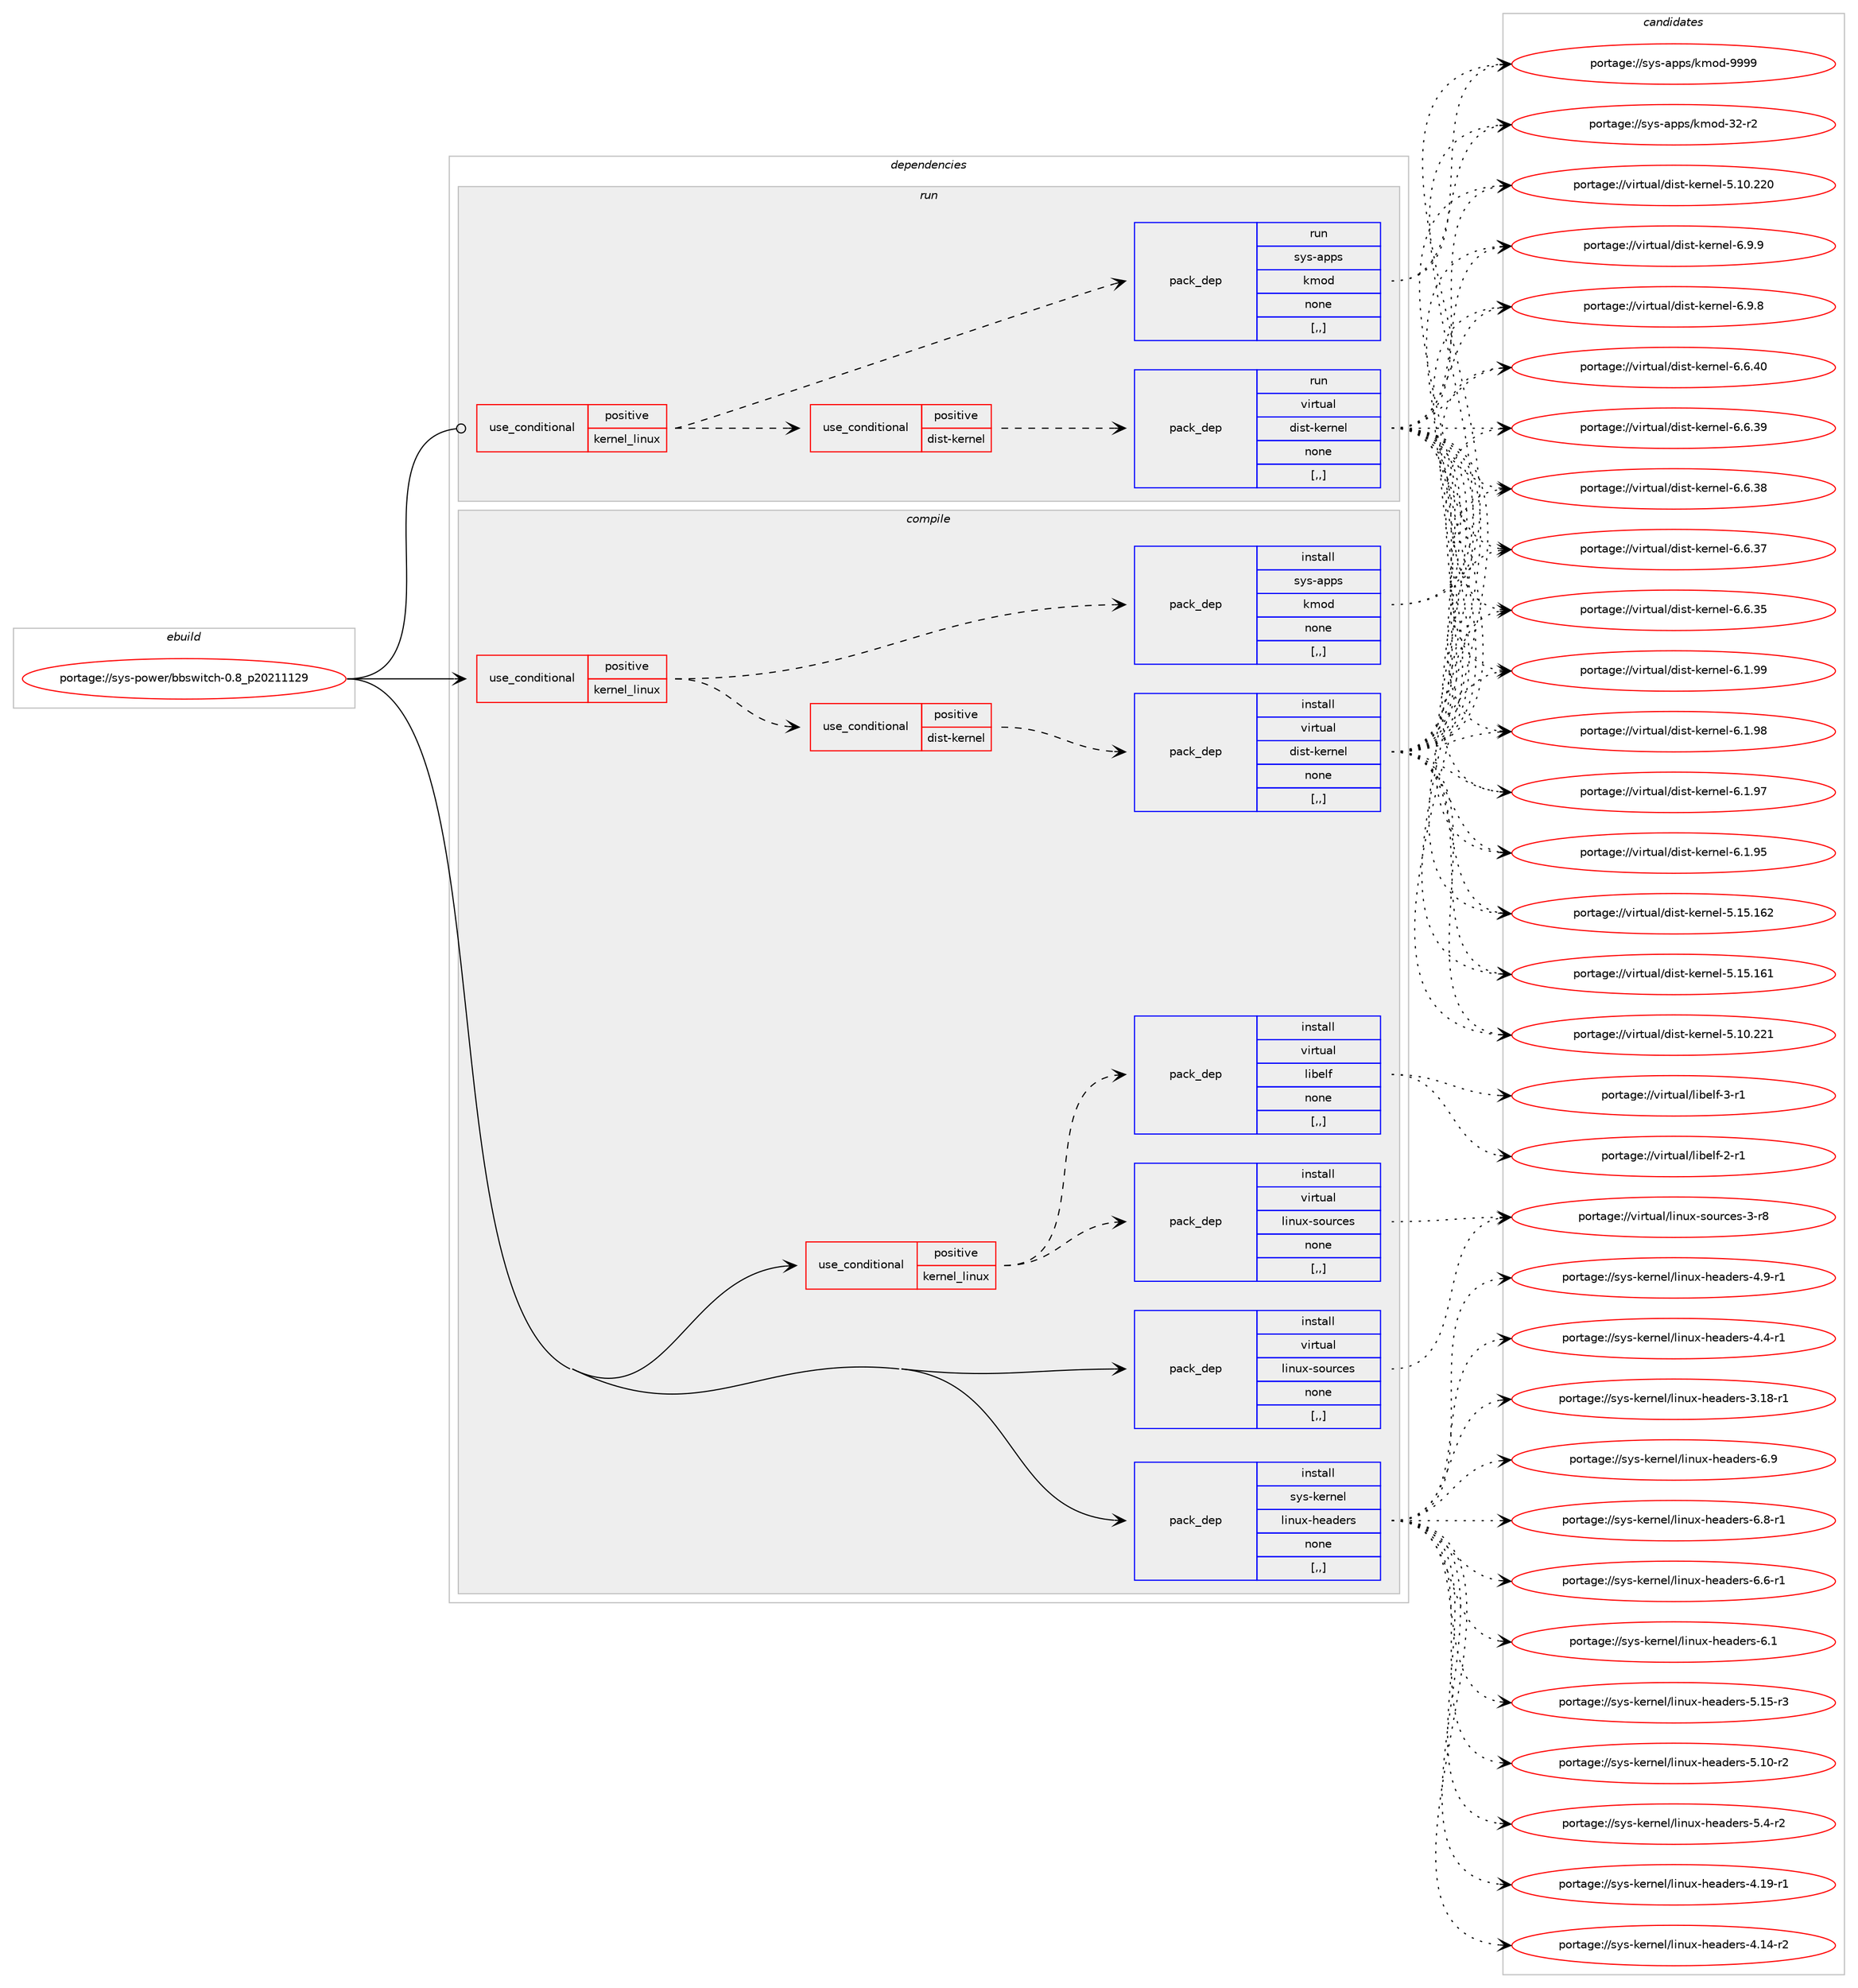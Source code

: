 digraph prolog {

# *************
# Graph options
# *************

newrank=true;
concentrate=true;
compound=true;
graph [rankdir=LR,fontname=Helvetica,fontsize=10,ranksep=1.5];#, ranksep=2.5, nodesep=0.2];
edge  [arrowhead=vee];
node  [fontname=Helvetica,fontsize=10];

# **********
# The ebuild
# **********

subgraph cluster_leftcol {
color=gray;
label=<<i>ebuild</i>>;
id [label="portage://sys-power/bbswitch-0.8_p20211129", color=red, width=4, href="../sys-power/bbswitch-0.8_p20211129.svg"];
}

# ****************
# The dependencies
# ****************

subgraph cluster_midcol {
color=gray;
label=<<i>dependencies</i>>;
subgraph cluster_compile {
fillcolor="#eeeeee";
style=filled;
label=<<i>compile</i>>;
subgraph cond117477 {
dependency440119 [label=<<TABLE BORDER="0" CELLBORDER="1" CELLSPACING="0" CELLPADDING="4"><TR><TD ROWSPAN="3" CELLPADDING="10">use_conditional</TD></TR><TR><TD>positive</TD></TR><TR><TD>kernel_linux</TD></TR></TABLE>>, shape=none, color=red];
subgraph pack319631 {
dependency440120 [label=<<TABLE BORDER="0" CELLBORDER="1" CELLSPACING="0" CELLPADDING="4" WIDTH="220"><TR><TD ROWSPAN="6" CELLPADDING="30">pack_dep</TD></TR><TR><TD WIDTH="110">install</TD></TR><TR><TD>sys-apps</TD></TR><TR><TD>kmod</TD></TR><TR><TD>none</TD></TR><TR><TD>[,,]</TD></TR></TABLE>>, shape=none, color=blue];
}
dependency440119:e -> dependency440120:w [weight=20,style="dashed",arrowhead="vee"];
subgraph cond117478 {
dependency440121 [label=<<TABLE BORDER="0" CELLBORDER="1" CELLSPACING="0" CELLPADDING="4"><TR><TD ROWSPAN="3" CELLPADDING="10">use_conditional</TD></TR><TR><TD>positive</TD></TR><TR><TD>dist-kernel</TD></TR></TABLE>>, shape=none, color=red];
subgraph pack319632 {
dependency440122 [label=<<TABLE BORDER="0" CELLBORDER="1" CELLSPACING="0" CELLPADDING="4" WIDTH="220"><TR><TD ROWSPAN="6" CELLPADDING="30">pack_dep</TD></TR><TR><TD WIDTH="110">install</TD></TR><TR><TD>virtual</TD></TR><TR><TD>dist-kernel</TD></TR><TR><TD>none</TD></TR><TR><TD>[,,]</TD></TR></TABLE>>, shape=none, color=blue];
}
dependency440121:e -> dependency440122:w [weight=20,style="dashed",arrowhead="vee"];
}
dependency440119:e -> dependency440121:w [weight=20,style="dashed",arrowhead="vee"];
}
id:e -> dependency440119:w [weight=20,style="solid",arrowhead="vee"];
subgraph cond117479 {
dependency440123 [label=<<TABLE BORDER="0" CELLBORDER="1" CELLSPACING="0" CELLPADDING="4"><TR><TD ROWSPAN="3" CELLPADDING="10">use_conditional</TD></TR><TR><TD>positive</TD></TR><TR><TD>kernel_linux</TD></TR></TABLE>>, shape=none, color=red];
subgraph pack319633 {
dependency440124 [label=<<TABLE BORDER="0" CELLBORDER="1" CELLSPACING="0" CELLPADDING="4" WIDTH="220"><TR><TD ROWSPAN="6" CELLPADDING="30">pack_dep</TD></TR><TR><TD WIDTH="110">install</TD></TR><TR><TD>virtual</TD></TR><TR><TD>linux-sources</TD></TR><TR><TD>none</TD></TR><TR><TD>[,,]</TD></TR></TABLE>>, shape=none, color=blue];
}
dependency440123:e -> dependency440124:w [weight=20,style="dashed",arrowhead="vee"];
subgraph pack319634 {
dependency440125 [label=<<TABLE BORDER="0" CELLBORDER="1" CELLSPACING="0" CELLPADDING="4" WIDTH="220"><TR><TD ROWSPAN="6" CELLPADDING="30">pack_dep</TD></TR><TR><TD WIDTH="110">install</TD></TR><TR><TD>virtual</TD></TR><TR><TD>libelf</TD></TR><TR><TD>none</TD></TR><TR><TD>[,,]</TD></TR></TABLE>>, shape=none, color=blue];
}
dependency440123:e -> dependency440125:w [weight=20,style="dashed",arrowhead="vee"];
}
id:e -> dependency440123:w [weight=20,style="solid",arrowhead="vee"];
subgraph pack319635 {
dependency440126 [label=<<TABLE BORDER="0" CELLBORDER="1" CELLSPACING="0" CELLPADDING="4" WIDTH="220"><TR><TD ROWSPAN="6" CELLPADDING="30">pack_dep</TD></TR><TR><TD WIDTH="110">install</TD></TR><TR><TD>sys-kernel</TD></TR><TR><TD>linux-headers</TD></TR><TR><TD>none</TD></TR><TR><TD>[,,]</TD></TR></TABLE>>, shape=none, color=blue];
}
id:e -> dependency440126:w [weight=20,style="solid",arrowhead="vee"];
subgraph pack319636 {
dependency440127 [label=<<TABLE BORDER="0" CELLBORDER="1" CELLSPACING="0" CELLPADDING="4" WIDTH="220"><TR><TD ROWSPAN="6" CELLPADDING="30">pack_dep</TD></TR><TR><TD WIDTH="110">install</TD></TR><TR><TD>virtual</TD></TR><TR><TD>linux-sources</TD></TR><TR><TD>none</TD></TR><TR><TD>[,,]</TD></TR></TABLE>>, shape=none, color=blue];
}
id:e -> dependency440127:w [weight=20,style="solid",arrowhead="vee"];
}
subgraph cluster_compileandrun {
fillcolor="#eeeeee";
style=filled;
label=<<i>compile and run</i>>;
}
subgraph cluster_run {
fillcolor="#eeeeee";
style=filled;
label=<<i>run</i>>;
subgraph cond117480 {
dependency440128 [label=<<TABLE BORDER="0" CELLBORDER="1" CELLSPACING="0" CELLPADDING="4"><TR><TD ROWSPAN="3" CELLPADDING="10">use_conditional</TD></TR><TR><TD>positive</TD></TR><TR><TD>kernel_linux</TD></TR></TABLE>>, shape=none, color=red];
subgraph pack319637 {
dependency440129 [label=<<TABLE BORDER="0" CELLBORDER="1" CELLSPACING="0" CELLPADDING="4" WIDTH="220"><TR><TD ROWSPAN="6" CELLPADDING="30">pack_dep</TD></TR><TR><TD WIDTH="110">run</TD></TR><TR><TD>sys-apps</TD></TR><TR><TD>kmod</TD></TR><TR><TD>none</TD></TR><TR><TD>[,,]</TD></TR></TABLE>>, shape=none, color=blue];
}
dependency440128:e -> dependency440129:w [weight=20,style="dashed",arrowhead="vee"];
subgraph cond117481 {
dependency440130 [label=<<TABLE BORDER="0" CELLBORDER="1" CELLSPACING="0" CELLPADDING="4"><TR><TD ROWSPAN="3" CELLPADDING="10">use_conditional</TD></TR><TR><TD>positive</TD></TR><TR><TD>dist-kernel</TD></TR></TABLE>>, shape=none, color=red];
subgraph pack319638 {
dependency440131 [label=<<TABLE BORDER="0" CELLBORDER="1" CELLSPACING="0" CELLPADDING="4" WIDTH="220"><TR><TD ROWSPAN="6" CELLPADDING="30">pack_dep</TD></TR><TR><TD WIDTH="110">run</TD></TR><TR><TD>virtual</TD></TR><TR><TD>dist-kernel</TD></TR><TR><TD>none</TD></TR><TR><TD>[,,]</TD></TR></TABLE>>, shape=none, color=blue];
}
dependency440130:e -> dependency440131:w [weight=20,style="dashed",arrowhead="vee"];
}
dependency440128:e -> dependency440130:w [weight=20,style="dashed",arrowhead="vee"];
}
id:e -> dependency440128:w [weight=20,style="solid",arrowhead="odot"];
}
}

# **************
# The candidates
# **************

subgraph cluster_choices {
rank=same;
color=gray;
label=<<i>candidates</i>>;

subgraph choice319631 {
color=black;
nodesep=1;
choice1151211154597112112115471071091111004557575757 [label="portage://sys-apps/kmod-9999", color=red, width=4,href="../sys-apps/kmod-9999.svg"];
choice1151211154597112112115471071091111004551504511450 [label="portage://sys-apps/kmod-32-r2", color=red, width=4,href="../sys-apps/kmod-32-r2.svg"];
dependency440120:e -> choice1151211154597112112115471071091111004557575757:w [style=dotted,weight="100"];
dependency440120:e -> choice1151211154597112112115471071091111004551504511450:w [style=dotted,weight="100"];
}
subgraph choice319632 {
color=black;
nodesep=1;
choice118105114116117971084710010511511645107101114110101108455446574657 [label="portage://virtual/dist-kernel-6.9.9", color=red, width=4,href="../virtual/dist-kernel-6.9.9.svg"];
choice118105114116117971084710010511511645107101114110101108455446574656 [label="portage://virtual/dist-kernel-6.9.8", color=red, width=4,href="../virtual/dist-kernel-6.9.8.svg"];
choice11810511411611797108471001051151164510710111411010110845544654465248 [label="portage://virtual/dist-kernel-6.6.40", color=red, width=4,href="../virtual/dist-kernel-6.6.40.svg"];
choice11810511411611797108471001051151164510710111411010110845544654465157 [label="portage://virtual/dist-kernel-6.6.39", color=red, width=4,href="../virtual/dist-kernel-6.6.39.svg"];
choice11810511411611797108471001051151164510710111411010110845544654465156 [label="portage://virtual/dist-kernel-6.6.38", color=red, width=4,href="../virtual/dist-kernel-6.6.38.svg"];
choice11810511411611797108471001051151164510710111411010110845544654465155 [label="portage://virtual/dist-kernel-6.6.37", color=red, width=4,href="../virtual/dist-kernel-6.6.37.svg"];
choice11810511411611797108471001051151164510710111411010110845544654465153 [label="portage://virtual/dist-kernel-6.6.35", color=red, width=4,href="../virtual/dist-kernel-6.6.35.svg"];
choice11810511411611797108471001051151164510710111411010110845544649465757 [label="portage://virtual/dist-kernel-6.1.99", color=red, width=4,href="../virtual/dist-kernel-6.1.99.svg"];
choice11810511411611797108471001051151164510710111411010110845544649465756 [label="portage://virtual/dist-kernel-6.1.98", color=red, width=4,href="../virtual/dist-kernel-6.1.98.svg"];
choice11810511411611797108471001051151164510710111411010110845544649465755 [label="portage://virtual/dist-kernel-6.1.97", color=red, width=4,href="../virtual/dist-kernel-6.1.97.svg"];
choice11810511411611797108471001051151164510710111411010110845544649465753 [label="portage://virtual/dist-kernel-6.1.95", color=red, width=4,href="../virtual/dist-kernel-6.1.95.svg"];
choice118105114116117971084710010511511645107101114110101108455346495346495450 [label="portage://virtual/dist-kernel-5.15.162", color=red, width=4,href="../virtual/dist-kernel-5.15.162.svg"];
choice118105114116117971084710010511511645107101114110101108455346495346495449 [label="portage://virtual/dist-kernel-5.15.161", color=red, width=4,href="../virtual/dist-kernel-5.15.161.svg"];
choice118105114116117971084710010511511645107101114110101108455346494846505049 [label="portage://virtual/dist-kernel-5.10.221", color=red, width=4,href="../virtual/dist-kernel-5.10.221.svg"];
choice118105114116117971084710010511511645107101114110101108455346494846505048 [label="portage://virtual/dist-kernel-5.10.220", color=red, width=4,href="../virtual/dist-kernel-5.10.220.svg"];
dependency440122:e -> choice118105114116117971084710010511511645107101114110101108455446574657:w [style=dotted,weight="100"];
dependency440122:e -> choice118105114116117971084710010511511645107101114110101108455446574656:w [style=dotted,weight="100"];
dependency440122:e -> choice11810511411611797108471001051151164510710111411010110845544654465248:w [style=dotted,weight="100"];
dependency440122:e -> choice11810511411611797108471001051151164510710111411010110845544654465157:w [style=dotted,weight="100"];
dependency440122:e -> choice11810511411611797108471001051151164510710111411010110845544654465156:w [style=dotted,weight="100"];
dependency440122:e -> choice11810511411611797108471001051151164510710111411010110845544654465155:w [style=dotted,weight="100"];
dependency440122:e -> choice11810511411611797108471001051151164510710111411010110845544654465153:w [style=dotted,weight="100"];
dependency440122:e -> choice11810511411611797108471001051151164510710111411010110845544649465757:w [style=dotted,weight="100"];
dependency440122:e -> choice11810511411611797108471001051151164510710111411010110845544649465756:w [style=dotted,weight="100"];
dependency440122:e -> choice11810511411611797108471001051151164510710111411010110845544649465755:w [style=dotted,weight="100"];
dependency440122:e -> choice11810511411611797108471001051151164510710111411010110845544649465753:w [style=dotted,weight="100"];
dependency440122:e -> choice118105114116117971084710010511511645107101114110101108455346495346495450:w [style=dotted,weight="100"];
dependency440122:e -> choice118105114116117971084710010511511645107101114110101108455346495346495449:w [style=dotted,weight="100"];
dependency440122:e -> choice118105114116117971084710010511511645107101114110101108455346494846505049:w [style=dotted,weight="100"];
dependency440122:e -> choice118105114116117971084710010511511645107101114110101108455346494846505048:w [style=dotted,weight="100"];
}
subgraph choice319633 {
color=black;
nodesep=1;
choice1181051141161179710847108105110117120451151111171149910111545514511456 [label="portage://virtual/linux-sources-3-r8", color=red, width=4,href="../virtual/linux-sources-3-r8.svg"];
dependency440124:e -> choice1181051141161179710847108105110117120451151111171149910111545514511456:w [style=dotted,weight="100"];
}
subgraph choice319634 {
color=black;
nodesep=1;
choice11810511411611797108471081059810110810245514511449 [label="portage://virtual/libelf-3-r1", color=red, width=4,href="../virtual/libelf-3-r1.svg"];
choice11810511411611797108471081059810110810245504511449 [label="portage://virtual/libelf-2-r1", color=red, width=4,href="../virtual/libelf-2-r1.svg"];
dependency440125:e -> choice11810511411611797108471081059810110810245514511449:w [style=dotted,weight="100"];
dependency440125:e -> choice11810511411611797108471081059810110810245504511449:w [style=dotted,weight="100"];
}
subgraph choice319635 {
color=black;
nodesep=1;
choice1151211154510710111411010110847108105110117120451041019710010111411545544657 [label="portage://sys-kernel/linux-headers-6.9", color=red, width=4,href="../sys-kernel/linux-headers-6.9.svg"];
choice11512111545107101114110101108471081051101171204510410197100101114115455446564511449 [label="portage://sys-kernel/linux-headers-6.8-r1", color=red, width=4,href="../sys-kernel/linux-headers-6.8-r1.svg"];
choice11512111545107101114110101108471081051101171204510410197100101114115455446544511449 [label="portage://sys-kernel/linux-headers-6.6-r1", color=red, width=4,href="../sys-kernel/linux-headers-6.6-r1.svg"];
choice1151211154510710111411010110847108105110117120451041019710010111411545544649 [label="portage://sys-kernel/linux-headers-6.1", color=red, width=4,href="../sys-kernel/linux-headers-6.1.svg"];
choice1151211154510710111411010110847108105110117120451041019710010111411545534649534511451 [label="portage://sys-kernel/linux-headers-5.15-r3", color=red, width=4,href="../sys-kernel/linux-headers-5.15-r3.svg"];
choice1151211154510710111411010110847108105110117120451041019710010111411545534649484511450 [label="portage://sys-kernel/linux-headers-5.10-r2", color=red, width=4,href="../sys-kernel/linux-headers-5.10-r2.svg"];
choice11512111545107101114110101108471081051101171204510410197100101114115455346524511450 [label="portage://sys-kernel/linux-headers-5.4-r2", color=red, width=4,href="../sys-kernel/linux-headers-5.4-r2.svg"];
choice1151211154510710111411010110847108105110117120451041019710010111411545524649574511449 [label="portage://sys-kernel/linux-headers-4.19-r1", color=red, width=4,href="../sys-kernel/linux-headers-4.19-r1.svg"];
choice1151211154510710111411010110847108105110117120451041019710010111411545524649524511450 [label="portage://sys-kernel/linux-headers-4.14-r2", color=red, width=4,href="../sys-kernel/linux-headers-4.14-r2.svg"];
choice11512111545107101114110101108471081051101171204510410197100101114115455246574511449 [label="portage://sys-kernel/linux-headers-4.9-r1", color=red, width=4,href="../sys-kernel/linux-headers-4.9-r1.svg"];
choice11512111545107101114110101108471081051101171204510410197100101114115455246524511449 [label="portage://sys-kernel/linux-headers-4.4-r1", color=red, width=4,href="../sys-kernel/linux-headers-4.4-r1.svg"];
choice1151211154510710111411010110847108105110117120451041019710010111411545514649564511449 [label="portage://sys-kernel/linux-headers-3.18-r1", color=red, width=4,href="../sys-kernel/linux-headers-3.18-r1.svg"];
dependency440126:e -> choice1151211154510710111411010110847108105110117120451041019710010111411545544657:w [style=dotted,weight="100"];
dependency440126:e -> choice11512111545107101114110101108471081051101171204510410197100101114115455446564511449:w [style=dotted,weight="100"];
dependency440126:e -> choice11512111545107101114110101108471081051101171204510410197100101114115455446544511449:w [style=dotted,weight="100"];
dependency440126:e -> choice1151211154510710111411010110847108105110117120451041019710010111411545544649:w [style=dotted,weight="100"];
dependency440126:e -> choice1151211154510710111411010110847108105110117120451041019710010111411545534649534511451:w [style=dotted,weight="100"];
dependency440126:e -> choice1151211154510710111411010110847108105110117120451041019710010111411545534649484511450:w [style=dotted,weight="100"];
dependency440126:e -> choice11512111545107101114110101108471081051101171204510410197100101114115455346524511450:w [style=dotted,weight="100"];
dependency440126:e -> choice1151211154510710111411010110847108105110117120451041019710010111411545524649574511449:w [style=dotted,weight="100"];
dependency440126:e -> choice1151211154510710111411010110847108105110117120451041019710010111411545524649524511450:w [style=dotted,weight="100"];
dependency440126:e -> choice11512111545107101114110101108471081051101171204510410197100101114115455246574511449:w [style=dotted,weight="100"];
dependency440126:e -> choice11512111545107101114110101108471081051101171204510410197100101114115455246524511449:w [style=dotted,weight="100"];
dependency440126:e -> choice1151211154510710111411010110847108105110117120451041019710010111411545514649564511449:w [style=dotted,weight="100"];
}
subgraph choice319636 {
color=black;
nodesep=1;
choice1181051141161179710847108105110117120451151111171149910111545514511456 [label="portage://virtual/linux-sources-3-r8", color=red, width=4,href="../virtual/linux-sources-3-r8.svg"];
dependency440127:e -> choice1181051141161179710847108105110117120451151111171149910111545514511456:w [style=dotted,weight="100"];
}
subgraph choice319637 {
color=black;
nodesep=1;
choice1151211154597112112115471071091111004557575757 [label="portage://sys-apps/kmod-9999", color=red, width=4,href="../sys-apps/kmod-9999.svg"];
choice1151211154597112112115471071091111004551504511450 [label="portage://sys-apps/kmod-32-r2", color=red, width=4,href="../sys-apps/kmod-32-r2.svg"];
dependency440129:e -> choice1151211154597112112115471071091111004557575757:w [style=dotted,weight="100"];
dependency440129:e -> choice1151211154597112112115471071091111004551504511450:w [style=dotted,weight="100"];
}
subgraph choice319638 {
color=black;
nodesep=1;
choice118105114116117971084710010511511645107101114110101108455446574657 [label="portage://virtual/dist-kernel-6.9.9", color=red, width=4,href="../virtual/dist-kernel-6.9.9.svg"];
choice118105114116117971084710010511511645107101114110101108455446574656 [label="portage://virtual/dist-kernel-6.9.8", color=red, width=4,href="../virtual/dist-kernel-6.9.8.svg"];
choice11810511411611797108471001051151164510710111411010110845544654465248 [label="portage://virtual/dist-kernel-6.6.40", color=red, width=4,href="../virtual/dist-kernel-6.6.40.svg"];
choice11810511411611797108471001051151164510710111411010110845544654465157 [label="portage://virtual/dist-kernel-6.6.39", color=red, width=4,href="../virtual/dist-kernel-6.6.39.svg"];
choice11810511411611797108471001051151164510710111411010110845544654465156 [label="portage://virtual/dist-kernel-6.6.38", color=red, width=4,href="../virtual/dist-kernel-6.6.38.svg"];
choice11810511411611797108471001051151164510710111411010110845544654465155 [label="portage://virtual/dist-kernel-6.6.37", color=red, width=4,href="../virtual/dist-kernel-6.6.37.svg"];
choice11810511411611797108471001051151164510710111411010110845544654465153 [label="portage://virtual/dist-kernel-6.6.35", color=red, width=4,href="../virtual/dist-kernel-6.6.35.svg"];
choice11810511411611797108471001051151164510710111411010110845544649465757 [label="portage://virtual/dist-kernel-6.1.99", color=red, width=4,href="../virtual/dist-kernel-6.1.99.svg"];
choice11810511411611797108471001051151164510710111411010110845544649465756 [label="portage://virtual/dist-kernel-6.1.98", color=red, width=4,href="../virtual/dist-kernel-6.1.98.svg"];
choice11810511411611797108471001051151164510710111411010110845544649465755 [label="portage://virtual/dist-kernel-6.1.97", color=red, width=4,href="../virtual/dist-kernel-6.1.97.svg"];
choice11810511411611797108471001051151164510710111411010110845544649465753 [label="portage://virtual/dist-kernel-6.1.95", color=red, width=4,href="../virtual/dist-kernel-6.1.95.svg"];
choice118105114116117971084710010511511645107101114110101108455346495346495450 [label="portage://virtual/dist-kernel-5.15.162", color=red, width=4,href="../virtual/dist-kernel-5.15.162.svg"];
choice118105114116117971084710010511511645107101114110101108455346495346495449 [label="portage://virtual/dist-kernel-5.15.161", color=red, width=4,href="../virtual/dist-kernel-5.15.161.svg"];
choice118105114116117971084710010511511645107101114110101108455346494846505049 [label="portage://virtual/dist-kernel-5.10.221", color=red, width=4,href="../virtual/dist-kernel-5.10.221.svg"];
choice118105114116117971084710010511511645107101114110101108455346494846505048 [label="portage://virtual/dist-kernel-5.10.220", color=red, width=4,href="../virtual/dist-kernel-5.10.220.svg"];
dependency440131:e -> choice118105114116117971084710010511511645107101114110101108455446574657:w [style=dotted,weight="100"];
dependency440131:e -> choice118105114116117971084710010511511645107101114110101108455446574656:w [style=dotted,weight="100"];
dependency440131:e -> choice11810511411611797108471001051151164510710111411010110845544654465248:w [style=dotted,weight="100"];
dependency440131:e -> choice11810511411611797108471001051151164510710111411010110845544654465157:w [style=dotted,weight="100"];
dependency440131:e -> choice11810511411611797108471001051151164510710111411010110845544654465156:w [style=dotted,weight="100"];
dependency440131:e -> choice11810511411611797108471001051151164510710111411010110845544654465155:w [style=dotted,weight="100"];
dependency440131:e -> choice11810511411611797108471001051151164510710111411010110845544654465153:w [style=dotted,weight="100"];
dependency440131:e -> choice11810511411611797108471001051151164510710111411010110845544649465757:w [style=dotted,weight="100"];
dependency440131:e -> choice11810511411611797108471001051151164510710111411010110845544649465756:w [style=dotted,weight="100"];
dependency440131:e -> choice11810511411611797108471001051151164510710111411010110845544649465755:w [style=dotted,weight="100"];
dependency440131:e -> choice11810511411611797108471001051151164510710111411010110845544649465753:w [style=dotted,weight="100"];
dependency440131:e -> choice118105114116117971084710010511511645107101114110101108455346495346495450:w [style=dotted,weight="100"];
dependency440131:e -> choice118105114116117971084710010511511645107101114110101108455346495346495449:w [style=dotted,weight="100"];
dependency440131:e -> choice118105114116117971084710010511511645107101114110101108455346494846505049:w [style=dotted,weight="100"];
dependency440131:e -> choice118105114116117971084710010511511645107101114110101108455346494846505048:w [style=dotted,weight="100"];
}
}

}
